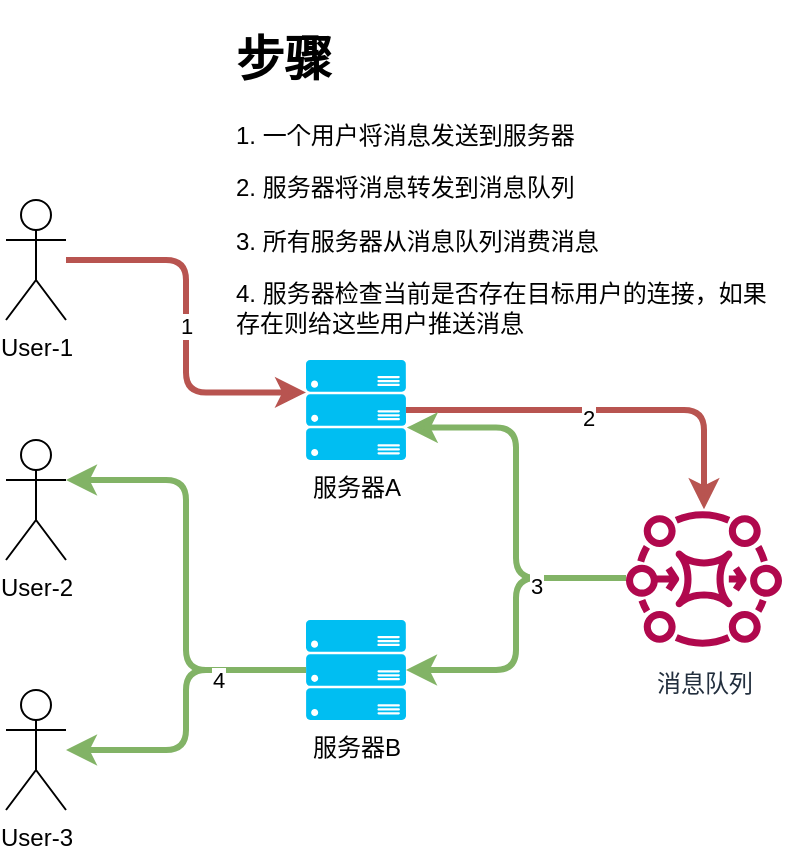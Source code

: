 <mxfile version="21.1.2" type="device">
  <diagram name="Page-1" id="c7558073-3199-34d8-9f00-42111426c3f3">
    <mxGraphModel dx="1036" dy="654" grid="1" gridSize="10" guides="1" tooltips="1" connect="1" arrows="1" fold="1" page="1" pageScale="1" pageWidth="826" pageHeight="1169" background="none" math="0" shadow="0">
      <root>
        <mxCell id="0" />
        <mxCell id="1" parent="0" />
        <mxCell id="tWGsWqbzmGJLBI3ipUI_-118" style="edgeStyle=orthogonalEdgeStyle;rounded=1;orthogonalLoop=1;jettySize=auto;html=1;strokeWidth=3;fillColor=#f8cecc;strokeColor=#b85450;" parent="1" source="tWGsWqbzmGJLBI3ipUI_-100" target="tWGsWqbzmGJLBI3ipUI_-117" edge="1">
          <mxGeometry relative="1" as="geometry" />
        </mxCell>
        <mxCell id="tWGsWqbzmGJLBI3ipUI_-119" value="2" style="edgeLabel;html=1;align=center;verticalAlign=middle;resizable=0;points=[];" parent="tWGsWqbzmGJLBI3ipUI_-118" vertex="1" connectable="0">
          <mxGeometry x="-0.09" y="-4" relative="1" as="geometry">
            <mxPoint as="offset" />
          </mxGeometry>
        </mxCell>
        <mxCell id="tWGsWqbzmGJLBI3ipUI_-100" value="服务器A" style="verticalLabelPosition=bottom;html=1;verticalAlign=top;align=center;strokeColor=none;fillColor=#00BEF2;shape=mxgraph.azure.server_rack;" parent="1" vertex="1">
          <mxGeometry x="340" y="390" width="50" height="50" as="geometry" />
        </mxCell>
        <mxCell id="tWGsWqbzmGJLBI3ipUI_-123" style="edgeStyle=orthogonalEdgeStyle;rounded=1;orthogonalLoop=1;jettySize=auto;html=1;entryX=1;entryY=0.333;entryDx=0;entryDy=0;entryPerimeter=0;strokeWidth=3;fillColor=#d5e8d4;strokeColor=#82b366;" parent="1" source="tWGsWqbzmGJLBI3ipUI_-101" target="tWGsWqbzmGJLBI3ipUI_-105" edge="1">
          <mxGeometry relative="1" as="geometry" />
        </mxCell>
        <mxCell id="tWGsWqbzmGJLBI3ipUI_-124" style="edgeStyle=orthogonalEdgeStyle;rounded=1;orthogonalLoop=1;jettySize=auto;html=1;strokeWidth=3;fillColor=#d5e8d4;strokeColor=#82b366;" parent="1" source="tWGsWqbzmGJLBI3ipUI_-101" target="tWGsWqbzmGJLBI3ipUI_-106" edge="1">
          <mxGeometry relative="1" as="geometry" />
        </mxCell>
        <mxCell id="tWGsWqbzmGJLBI3ipUI_-125" value="4" style="edgeLabel;html=1;align=center;verticalAlign=middle;resizable=0;points=[];" parent="tWGsWqbzmGJLBI3ipUI_-124" vertex="1" connectable="0">
          <mxGeometry x="-0.443" y="5" relative="1" as="geometry">
            <mxPoint as="offset" />
          </mxGeometry>
        </mxCell>
        <mxCell id="tWGsWqbzmGJLBI3ipUI_-101" value="服务器B&lt;br&gt;" style="verticalLabelPosition=bottom;html=1;verticalAlign=top;align=center;strokeColor=none;fillColor=#00BEF2;shape=mxgraph.azure.server_rack;" parent="1" vertex="1">
          <mxGeometry x="340" y="520" width="50" height="50" as="geometry" />
        </mxCell>
        <mxCell id="tWGsWqbzmGJLBI3ipUI_-113" value="1" style="edgeStyle=orthogonalEdgeStyle;rounded=1;orthogonalLoop=1;jettySize=auto;html=1;entryX=0;entryY=0.324;entryDx=0;entryDy=0;entryPerimeter=0;strokeWidth=3;fillColor=#f8cecc;strokeColor=#b85450;" parent="1" source="tWGsWqbzmGJLBI3ipUI_-104" target="tWGsWqbzmGJLBI3ipUI_-100" edge="1">
          <mxGeometry relative="1" as="geometry" />
        </mxCell>
        <mxCell id="tWGsWqbzmGJLBI3ipUI_-104" value="User-1" style="shape=umlActor;verticalLabelPosition=bottom;verticalAlign=top;html=1;outlineConnect=0;" parent="1" vertex="1">
          <mxGeometry x="190" y="310" width="30" height="60" as="geometry" />
        </mxCell>
        <mxCell id="tWGsWqbzmGJLBI3ipUI_-105" value="User-2" style="shape=umlActor;verticalLabelPosition=bottom;verticalAlign=top;html=1;outlineConnect=0;" parent="1" vertex="1">
          <mxGeometry x="190" y="430" width="30" height="60" as="geometry" />
        </mxCell>
        <mxCell id="tWGsWqbzmGJLBI3ipUI_-106" value="User-3" style="shape=umlActor;verticalLabelPosition=bottom;verticalAlign=top;html=1;outlineConnect=0;" parent="1" vertex="1">
          <mxGeometry x="190" y="555" width="30" height="60" as="geometry" />
        </mxCell>
        <mxCell id="tWGsWqbzmGJLBI3ipUI_-120" style="edgeStyle=orthogonalEdgeStyle;rounded=1;orthogonalLoop=1;jettySize=auto;html=1;entryX=1.008;entryY=0.676;entryDx=0;entryDy=0;entryPerimeter=0;fillColor=#d5e8d4;strokeColor=#82b366;strokeWidth=3;" parent="1" source="tWGsWqbzmGJLBI3ipUI_-117" target="tWGsWqbzmGJLBI3ipUI_-100" edge="1">
          <mxGeometry relative="1" as="geometry" />
        </mxCell>
        <mxCell id="tWGsWqbzmGJLBI3ipUI_-121" style="edgeStyle=orthogonalEdgeStyle;rounded=1;orthogonalLoop=1;jettySize=auto;html=1;entryX=1;entryY=0.5;entryDx=0;entryDy=0;entryPerimeter=0;strokeWidth=3;fillColor=#d5e8d4;strokeColor=#82b366;" parent="1" source="tWGsWqbzmGJLBI3ipUI_-117" target="tWGsWqbzmGJLBI3ipUI_-101" edge="1">
          <mxGeometry relative="1" as="geometry" />
        </mxCell>
        <mxCell id="tWGsWqbzmGJLBI3ipUI_-122" value="3" style="edgeLabel;html=1;align=center;verticalAlign=middle;resizable=0;points=[];" parent="tWGsWqbzmGJLBI3ipUI_-121" vertex="1" connectable="0">
          <mxGeometry x="-0.416" y="4" relative="1" as="geometry">
            <mxPoint as="offset" />
          </mxGeometry>
        </mxCell>
        <mxCell id="tWGsWqbzmGJLBI3ipUI_-117" value="消息队列" style="sketch=0;outlineConnect=0;fontColor=#232F3E;gradientColor=none;fillColor=#B0084D;strokeColor=none;dashed=0;verticalLabelPosition=bottom;verticalAlign=top;align=center;html=1;fontSize=12;fontStyle=0;aspect=fixed;pointerEvents=1;shape=mxgraph.aws4.mq_broker;" parent="1" vertex="1">
          <mxGeometry x="500" y="460" width="78" height="78" as="geometry" />
        </mxCell>
        <mxCell id="tWGsWqbzmGJLBI3ipUI_-126" value="&lt;h1&gt;步骤&lt;/h1&gt;&lt;p&gt;1. 一个用户将消息发送到服务器&lt;/p&gt;&lt;p&gt;2. 服务器将消息转发到消息队列&lt;/p&gt;&lt;p&gt;3. 所有服务器从消息队列消费消息&lt;/p&gt;&lt;p&gt;4. 服务器检查当前是否存在目标用户的连接，如果存在则给这些用户推送消息&lt;/p&gt;" style="text;html=1;strokeColor=none;fillColor=none;spacing=5;spacingTop=-20;whiteSpace=wrap;overflow=hidden;rounded=0;" parent="1" vertex="1">
          <mxGeometry x="300" y="220" width="280" height="160" as="geometry" />
        </mxCell>
      </root>
    </mxGraphModel>
  </diagram>
</mxfile>
